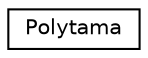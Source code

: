 digraph "Graphical Class Hierarchy"
{
  edge [fontname="Helvetica",fontsize="10",labelfontname="Helvetica",labelfontsize="10"];
  node [fontname="Helvetica",fontsize="10",shape=record];
  rankdir="LR";
  Node0 [label="Polytama",height=0.2,width=0.4,color="black", fillcolor="white", style="filled",URL="$classPolytama.html",tooltip="Un Polytama est un petit être doté de besoins et de sentiments. Il peut aussi porter des vêtements po..."];
}
